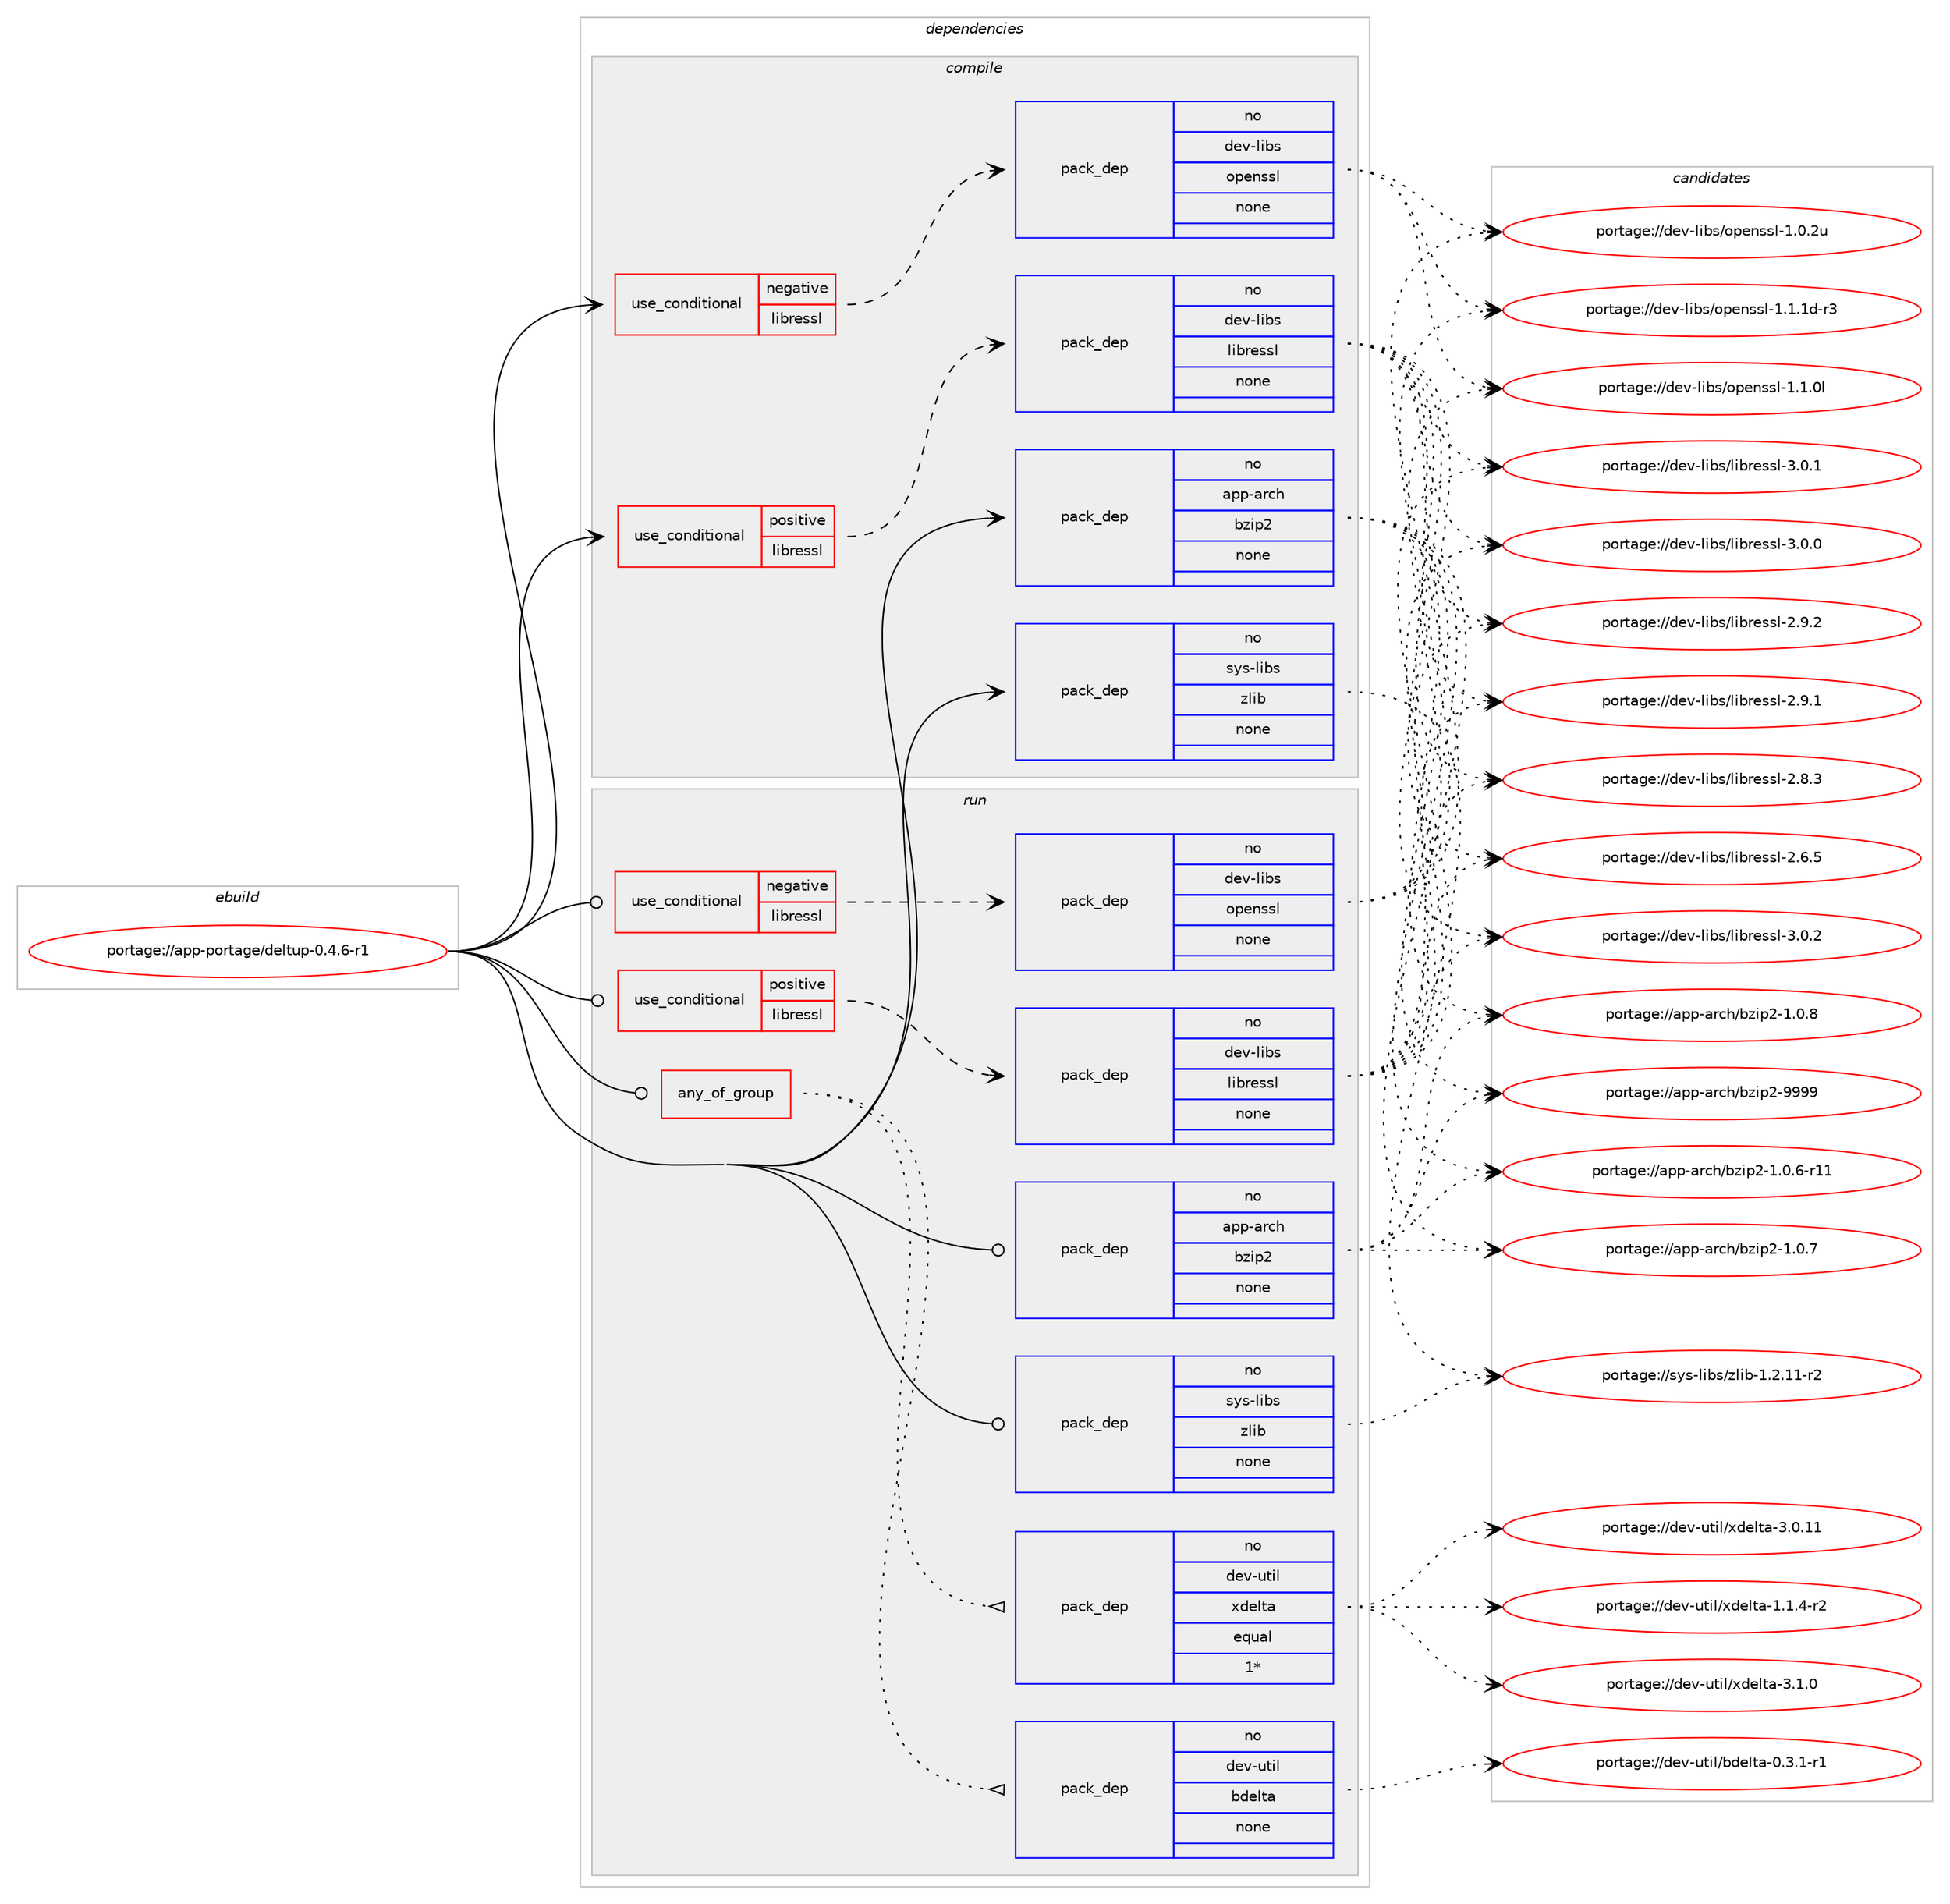 digraph prolog {

# *************
# Graph options
# *************

newrank=true;
concentrate=true;
compound=true;
graph [rankdir=LR,fontname=Helvetica,fontsize=10,ranksep=1.5];#, ranksep=2.5, nodesep=0.2];
edge  [arrowhead=vee];
node  [fontname=Helvetica,fontsize=10];

# **********
# The ebuild
# **********

subgraph cluster_leftcol {
color=gray;
label=<<i>ebuild</i>>;
id [label="portage://app-portage/deltup-0.4.6-r1", color=red, width=4, href="../app-portage/deltup-0.4.6-r1.svg"];
}

# ****************
# The dependencies
# ****************

subgraph cluster_midcol {
color=gray;
label=<<i>dependencies</i>>;
subgraph cluster_compile {
fillcolor="#eeeeee";
style=filled;
label=<<i>compile</i>>;
subgraph cond141412 {
dependency602646 [label=<<TABLE BORDER="0" CELLBORDER="1" CELLSPACING="0" CELLPADDING="4"><TR><TD ROWSPAN="3" CELLPADDING="10">use_conditional</TD></TR><TR><TD>negative</TD></TR><TR><TD>libressl</TD></TR></TABLE>>, shape=none, color=red];
subgraph pack453184 {
dependency602647 [label=<<TABLE BORDER="0" CELLBORDER="1" CELLSPACING="0" CELLPADDING="4" WIDTH="220"><TR><TD ROWSPAN="6" CELLPADDING="30">pack_dep</TD></TR><TR><TD WIDTH="110">no</TD></TR><TR><TD>dev-libs</TD></TR><TR><TD>openssl</TD></TR><TR><TD>none</TD></TR><TR><TD></TD></TR></TABLE>>, shape=none, color=blue];
}
dependency602646:e -> dependency602647:w [weight=20,style="dashed",arrowhead="vee"];
}
id:e -> dependency602646:w [weight=20,style="solid",arrowhead="vee"];
subgraph cond141413 {
dependency602648 [label=<<TABLE BORDER="0" CELLBORDER="1" CELLSPACING="0" CELLPADDING="4"><TR><TD ROWSPAN="3" CELLPADDING="10">use_conditional</TD></TR><TR><TD>positive</TD></TR><TR><TD>libressl</TD></TR></TABLE>>, shape=none, color=red];
subgraph pack453185 {
dependency602649 [label=<<TABLE BORDER="0" CELLBORDER="1" CELLSPACING="0" CELLPADDING="4" WIDTH="220"><TR><TD ROWSPAN="6" CELLPADDING="30">pack_dep</TD></TR><TR><TD WIDTH="110">no</TD></TR><TR><TD>dev-libs</TD></TR><TR><TD>libressl</TD></TR><TR><TD>none</TD></TR><TR><TD></TD></TR></TABLE>>, shape=none, color=blue];
}
dependency602648:e -> dependency602649:w [weight=20,style="dashed",arrowhead="vee"];
}
id:e -> dependency602648:w [weight=20,style="solid",arrowhead="vee"];
subgraph pack453186 {
dependency602650 [label=<<TABLE BORDER="0" CELLBORDER="1" CELLSPACING="0" CELLPADDING="4" WIDTH="220"><TR><TD ROWSPAN="6" CELLPADDING="30">pack_dep</TD></TR><TR><TD WIDTH="110">no</TD></TR><TR><TD>app-arch</TD></TR><TR><TD>bzip2</TD></TR><TR><TD>none</TD></TR><TR><TD></TD></TR></TABLE>>, shape=none, color=blue];
}
id:e -> dependency602650:w [weight=20,style="solid",arrowhead="vee"];
subgraph pack453187 {
dependency602651 [label=<<TABLE BORDER="0" CELLBORDER="1" CELLSPACING="0" CELLPADDING="4" WIDTH="220"><TR><TD ROWSPAN="6" CELLPADDING="30">pack_dep</TD></TR><TR><TD WIDTH="110">no</TD></TR><TR><TD>sys-libs</TD></TR><TR><TD>zlib</TD></TR><TR><TD>none</TD></TR><TR><TD></TD></TR></TABLE>>, shape=none, color=blue];
}
id:e -> dependency602651:w [weight=20,style="solid",arrowhead="vee"];
}
subgraph cluster_compileandrun {
fillcolor="#eeeeee";
style=filled;
label=<<i>compile and run</i>>;
}
subgraph cluster_run {
fillcolor="#eeeeee";
style=filled;
label=<<i>run</i>>;
subgraph any7774 {
dependency602652 [label=<<TABLE BORDER="0" CELLBORDER="1" CELLSPACING="0" CELLPADDING="4"><TR><TD CELLPADDING="10">any_of_group</TD></TR></TABLE>>, shape=none, color=red];subgraph pack453188 {
dependency602653 [label=<<TABLE BORDER="0" CELLBORDER="1" CELLSPACING="0" CELLPADDING="4" WIDTH="220"><TR><TD ROWSPAN="6" CELLPADDING="30">pack_dep</TD></TR><TR><TD WIDTH="110">no</TD></TR><TR><TD>dev-util</TD></TR><TR><TD>bdelta</TD></TR><TR><TD>none</TD></TR><TR><TD></TD></TR></TABLE>>, shape=none, color=blue];
}
dependency602652:e -> dependency602653:w [weight=20,style="dotted",arrowhead="oinv"];
subgraph pack453189 {
dependency602654 [label=<<TABLE BORDER="0" CELLBORDER="1" CELLSPACING="0" CELLPADDING="4" WIDTH="220"><TR><TD ROWSPAN="6" CELLPADDING="30">pack_dep</TD></TR><TR><TD WIDTH="110">no</TD></TR><TR><TD>dev-util</TD></TR><TR><TD>xdelta</TD></TR><TR><TD>equal</TD></TR><TR><TD>1*</TD></TR></TABLE>>, shape=none, color=blue];
}
dependency602652:e -> dependency602654:w [weight=20,style="dotted",arrowhead="oinv"];
}
id:e -> dependency602652:w [weight=20,style="solid",arrowhead="odot"];
subgraph cond141414 {
dependency602655 [label=<<TABLE BORDER="0" CELLBORDER="1" CELLSPACING="0" CELLPADDING="4"><TR><TD ROWSPAN="3" CELLPADDING="10">use_conditional</TD></TR><TR><TD>negative</TD></TR><TR><TD>libressl</TD></TR></TABLE>>, shape=none, color=red];
subgraph pack453190 {
dependency602656 [label=<<TABLE BORDER="0" CELLBORDER="1" CELLSPACING="0" CELLPADDING="4" WIDTH="220"><TR><TD ROWSPAN="6" CELLPADDING="30">pack_dep</TD></TR><TR><TD WIDTH="110">no</TD></TR><TR><TD>dev-libs</TD></TR><TR><TD>openssl</TD></TR><TR><TD>none</TD></TR><TR><TD></TD></TR></TABLE>>, shape=none, color=blue];
}
dependency602655:e -> dependency602656:w [weight=20,style="dashed",arrowhead="vee"];
}
id:e -> dependency602655:w [weight=20,style="solid",arrowhead="odot"];
subgraph cond141415 {
dependency602657 [label=<<TABLE BORDER="0" CELLBORDER="1" CELLSPACING="0" CELLPADDING="4"><TR><TD ROWSPAN="3" CELLPADDING="10">use_conditional</TD></TR><TR><TD>positive</TD></TR><TR><TD>libressl</TD></TR></TABLE>>, shape=none, color=red];
subgraph pack453191 {
dependency602658 [label=<<TABLE BORDER="0" CELLBORDER="1" CELLSPACING="0" CELLPADDING="4" WIDTH="220"><TR><TD ROWSPAN="6" CELLPADDING="30">pack_dep</TD></TR><TR><TD WIDTH="110">no</TD></TR><TR><TD>dev-libs</TD></TR><TR><TD>libressl</TD></TR><TR><TD>none</TD></TR><TR><TD></TD></TR></TABLE>>, shape=none, color=blue];
}
dependency602657:e -> dependency602658:w [weight=20,style="dashed",arrowhead="vee"];
}
id:e -> dependency602657:w [weight=20,style="solid",arrowhead="odot"];
subgraph pack453192 {
dependency602659 [label=<<TABLE BORDER="0" CELLBORDER="1" CELLSPACING="0" CELLPADDING="4" WIDTH="220"><TR><TD ROWSPAN="6" CELLPADDING="30">pack_dep</TD></TR><TR><TD WIDTH="110">no</TD></TR><TR><TD>app-arch</TD></TR><TR><TD>bzip2</TD></TR><TR><TD>none</TD></TR><TR><TD></TD></TR></TABLE>>, shape=none, color=blue];
}
id:e -> dependency602659:w [weight=20,style="solid",arrowhead="odot"];
subgraph pack453193 {
dependency602660 [label=<<TABLE BORDER="0" CELLBORDER="1" CELLSPACING="0" CELLPADDING="4" WIDTH="220"><TR><TD ROWSPAN="6" CELLPADDING="30">pack_dep</TD></TR><TR><TD WIDTH="110">no</TD></TR><TR><TD>sys-libs</TD></TR><TR><TD>zlib</TD></TR><TR><TD>none</TD></TR><TR><TD></TD></TR></TABLE>>, shape=none, color=blue];
}
id:e -> dependency602660:w [weight=20,style="solid",arrowhead="odot"];
}
}

# **************
# The candidates
# **************

subgraph cluster_choices {
rank=same;
color=gray;
label=<<i>candidates</i>>;

subgraph choice453184 {
color=black;
nodesep=1;
choice1001011184510810598115471111121011101151151084549464946491004511451 [label="portage://dev-libs/openssl-1.1.1d-r3", color=red, width=4,href="../dev-libs/openssl-1.1.1d-r3.svg"];
choice100101118451081059811547111112101110115115108454946494648108 [label="portage://dev-libs/openssl-1.1.0l", color=red, width=4,href="../dev-libs/openssl-1.1.0l.svg"];
choice100101118451081059811547111112101110115115108454946484650117 [label="portage://dev-libs/openssl-1.0.2u", color=red, width=4,href="../dev-libs/openssl-1.0.2u.svg"];
dependency602647:e -> choice1001011184510810598115471111121011101151151084549464946491004511451:w [style=dotted,weight="100"];
dependency602647:e -> choice100101118451081059811547111112101110115115108454946494648108:w [style=dotted,weight="100"];
dependency602647:e -> choice100101118451081059811547111112101110115115108454946484650117:w [style=dotted,weight="100"];
}
subgraph choice453185 {
color=black;
nodesep=1;
choice10010111845108105981154710810598114101115115108455146484650 [label="portage://dev-libs/libressl-3.0.2", color=red, width=4,href="../dev-libs/libressl-3.0.2.svg"];
choice10010111845108105981154710810598114101115115108455146484649 [label="portage://dev-libs/libressl-3.0.1", color=red, width=4,href="../dev-libs/libressl-3.0.1.svg"];
choice10010111845108105981154710810598114101115115108455146484648 [label="portage://dev-libs/libressl-3.0.0", color=red, width=4,href="../dev-libs/libressl-3.0.0.svg"];
choice10010111845108105981154710810598114101115115108455046574650 [label="portage://dev-libs/libressl-2.9.2", color=red, width=4,href="../dev-libs/libressl-2.9.2.svg"];
choice10010111845108105981154710810598114101115115108455046574649 [label="portage://dev-libs/libressl-2.9.1", color=red, width=4,href="../dev-libs/libressl-2.9.1.svg"];
choice10010111845108105981154710810598114101115115108455046564651 [label="portage://dev-libs/libressl-2.8.3", color=red, width=4,href="../dev-libs/libressl-2.8.3.svg"];
choice10010111845108105981154710810598114101115115108455046544653 [label="portage://dev-libs/libressl-2.6.5", color=red, width=4,href="../dev-libs/libressl-2.6.5.svg"];
dependency602649:e -> choice10010111845108105981154710810598114101115115108455146484650:w [style=dotted,weight="100"];
dependency602649:e -> choice10010111845108105981154710810598114101115115108455146484649:w [style=dotted,weight="100"];
dependency602649:e -> choice10010111845108105981154710810598114101115115108455146484648:w [style=dotted,weight="100"];
dependency602649:e -> choice10010111845108105981154710810598114101115115108455046574650:w [style=dotted,weight="100"];
dependency602649:e -> choice10010111845108105981154710810598114101115115108455046574649:w [style=dotted,weight="100"];
dependency602649:e -> choice10010111845108105981154710810598114101115115108455046564651:w [style=dotted,weight="100"];
dependency602649:e -> choice10010111845108105981154710810598114101115115108455046544653:w [style=dotted,weight="100"];
}
subgraph choice453186 {
color=black;
nodesep=1;
choice971121124597114991044798122105112504557575757 [label="portage://app-arch/bzip2-9999", color=red, width=4,href="../app-arch/bzip2-9999.svg"];
choice97112112459711499104479812210511250454946484656 [label="portage://app-arch/bzip2-1.0.8", color=red, width=4,href="../app-arch/bzip2-1.0.8.svg"];
choice97112112459711499104479812210511250454946484655 [label="portage://app-arch/bzip2-1.0.7", color=red, width=4,href="../app-arch/bzip2-1.0.7.svg"];
choice97112112459711499104479812210511250454946484654451144949 [label="portage://app-arch/bzip2-1.0.6-r11", color=red, width=4,href="../app-arch/bzip2-1.0.6-r11.svg"];
dependency602650:e -> choice971121124597114991044798122105112504557575757:w [style=dotted,weight="100"];
dependency602650:e -> choice97112112459711499104479812210511250454946484656:w [style=dotted,weight="100"];
dependency602650:e -> choice97112112459711499104479812210511250454946484655:w [style=dotted,weight="100"];
dependency602650:e -> choice97112112459711499104479812210511250454946484654451144949:w [style=dotted,weight="100"];
}
subgraph choice453187 {
color=black;
nodesep=1;
choice11512111545108105981154712210810598454946504649494511450 [label="portage://sys-libs/zlib-1.2.11-r2", color=red, width=4,href="../sys-libs/zlib-1.2.11-r2.svg"];
dependency602651:e -> choice11512111545108105981154712210810598454946504649494511450:w [style=dotted,weight="100"];
}
subgraph choice453188 {
color=black;
nodesep=1;
choice100101118451171161051084798100101108116974548465146494511449 [label="portage://dev-util/bdelta-0.3.1-r1", color=red, width=4,href="../dev-util/bdelta-0.3.1-r1.svg"];
dependency602653:e -> choice100101118451171161051084798100101108116974548465146494511449:w [style=dotted,weight="100"];
}
subgraph choice453189 {
color=black;
nodesep=1;
choice100101118451171161051084712010010110811697455146494648 [label="portage://dev-util/xdelta-3.1.0", color=red, width=4,href="../dev-util/xdelta-3.1.0.svg"];
choice10010111845117116105108471201001011081169745514648464949 [label="portage://dev-util/xdelta-3.0.11", color=red, width=4,href="../dev-util/xdelta-3.0.11.svg"];
choice1001011184511711610510847120100101108116974549464946524511450 [label="portage://dev-util/xdelta-1.1.4-r2", color=red, width=4,href="../dev-util/xdelta-1.1.4-r2.svg"];
dependency602654:e -> choice100101118451171161051084712010010110811697455146494648:w [style=dotted,weight="100"];
dependency602654:e -> choice10010111845117116105108471201001011081169745514648464949:w [style=dotted,weight="100"];
dependency602654:e -> choice1001011184511711610510847120100101108116974549464946524511450:w [style=dotted,weight="100"];
}
subgraph choice453190 {
color=black;
nodesep=1;
choice1001011184510810598115471111121011101151151084549464946491004511451 [label="portage://dev-libs/openssl-1.1.1d-r3", color=red, width=4,href="../dev-libs/openssl-1.1.1d-r3.svg"];
choice100101118451081059811547111112101110115115108454946494648108 [label="portage://dev-libs/openssl-1.1.0l", color=red, width=4,href="../dev-libs/openssl-1.1.0l.svg"];
choice100101118451081059811547111112101110115115108454946484650117 [label="portage://dev-libs/openssl-1.0.2u", color=red, width=4,href="../dev-libs/openssl-1.0.2u.svg"];
dependency602656:e -> choice1001011184510810598115471111121011101151151084549464946491004511451:w [style=dotted,weight="100"];
dependency602656:e -> choice100101118451081059811547111112101110115115108454946494648108:w [style=dotted,weight="100"];
dependency602656:e -> choice100101118451081059811547111112101110115115108454946484650117:w [style=dotted,weight="100"];
}
subgraph choice453191 {
color=black;
nodesep=1;
choice10010111845108105981154710810598114101115115108455146484650 [label="portage://dev-libs/libressl-3.0.2", color=red, width=4,href="../dev-libs/libressl-3.0.2.svg"];
choice10010111845108105981154710810598114101115115108455146484649 [label="portage://dev-libs/libressl-3.0.1", color=red, width=4,href="../dev-libs/libressl-3.0.1.svg"];
choice10010111845108105981154710810598114101115115108455146484648 [label="portage://dev-libs/libressl-3.0.0", color=red, width=4,href="../dev-libs/libressl-3.0.0.svg"];
choice10010111845108105981154710810598114101115115108455046574650 [label="portage://dev-libs/libressl-2.9.2", color=red, width=4,href="../dev-libs/libressl-2.9.2.svg"];
choice10010111845108105981154710810598114101115115108455046574649 [label="portage://dev-libs/libressl-2.9.1", color=red, width=4,href="../dev-libs/libressl-2.9.1.svg"];
choice10010111845108105981154710810598114101115115108455046564651 [label="portage://dev-libs/libressl-2.8.3", color=red, width=4,href="../dev-libs/libressl-2.8.3.svg"];
choice10010111845108105981154710810598114101115115108455046544653 [label="portage://dev-libs/libressl-2.6.5", color=red, width=4,href="../dev-libs/libressl-2.6.5.svg"];
dependency602658:e -> choice10010111845108105981154710810598114101115115108455146484650:w [style=dotted,weight="100"];
dependency602658:e -> choice10010111845108105981154710810598114101115115108455146484649:w [style=dotted,weight="100"];
dependency602658:e -> choice10010111845108105981154710810598114101115115108455146484648:w [style=dotted,weight="100"];
dependency602658:e -> choice10010111845108105981154710810598114101115115108455046574650:w [style=dotted,weight="100"];
dependency602658:e -> choice10010111845108105981154710810598114101115115108455046574649:w [style=dotted,weight="100"];
dependency602658:e -> choice10010111845108105981154710810598114101115115108455046564651:w [style=dotted,weight="100"];
dependency602658:e -> choice10010111845108105981154710810598114101115115108455046544653:w [style=dotted,weight="100"];
}
subgraph choice453192 {
color=black;
nodesep=1;
choice971121124597114991044798122105112504557575757 [label="portage://app-arch/bzip2-9999", color=red, width=4,href="../app-arch/bzip2-9999.svg"];
choice97112112459711499104479812210511250454946484656 [label="portage://app-arch/bzip2-1.0.8", color=red, width=4,href="../app-arch/bzip2-1.0.8.svg"];
choice97112112459711499104479812210511250454946484655 [label="portage://app-arch/bzip2-1.0.7", color=red, width=4,href="../app-arch/bzip2-1.0.7.svg"];
choice97112112459711499104479812210511250454946484654451144949 [label="portage://app-arch/bzip2-1.0.6-r11", color=red, width=4,href="../app-arch/bzip2-1.0.6-r11.svg"];
dependency602659:e -> choice971121124597114991044798122105112504557575757:w [style=dotted,weight="100"];
dependency602659:e -> choice97112112459711499104479812210511250454946484656:w [style=dotted,weight="100"];
dependency602659:e -> choice97112112459711499104479812210511250454946484655:w [style=dotted,weight="100"];
dependency602659:e -> choice97112112459711499104479812210511250454946484654451144949:w [style=dotted,weight="100"];
}
subgraph choice453193 {
color=black;
nodesep=1;
choice11512111545108105981154712210810598454946504649494511450 [label="portage://sys-libs/zlib-1.2.11-r2", color=red, width=4,href="../sys-libs/zlib-1.2.11-r2.svg"];
dependency602660:e -> choice11512111545108105981154712210810598454946504649494511450:w [style=dotted,weight="100"];
}
}

}
